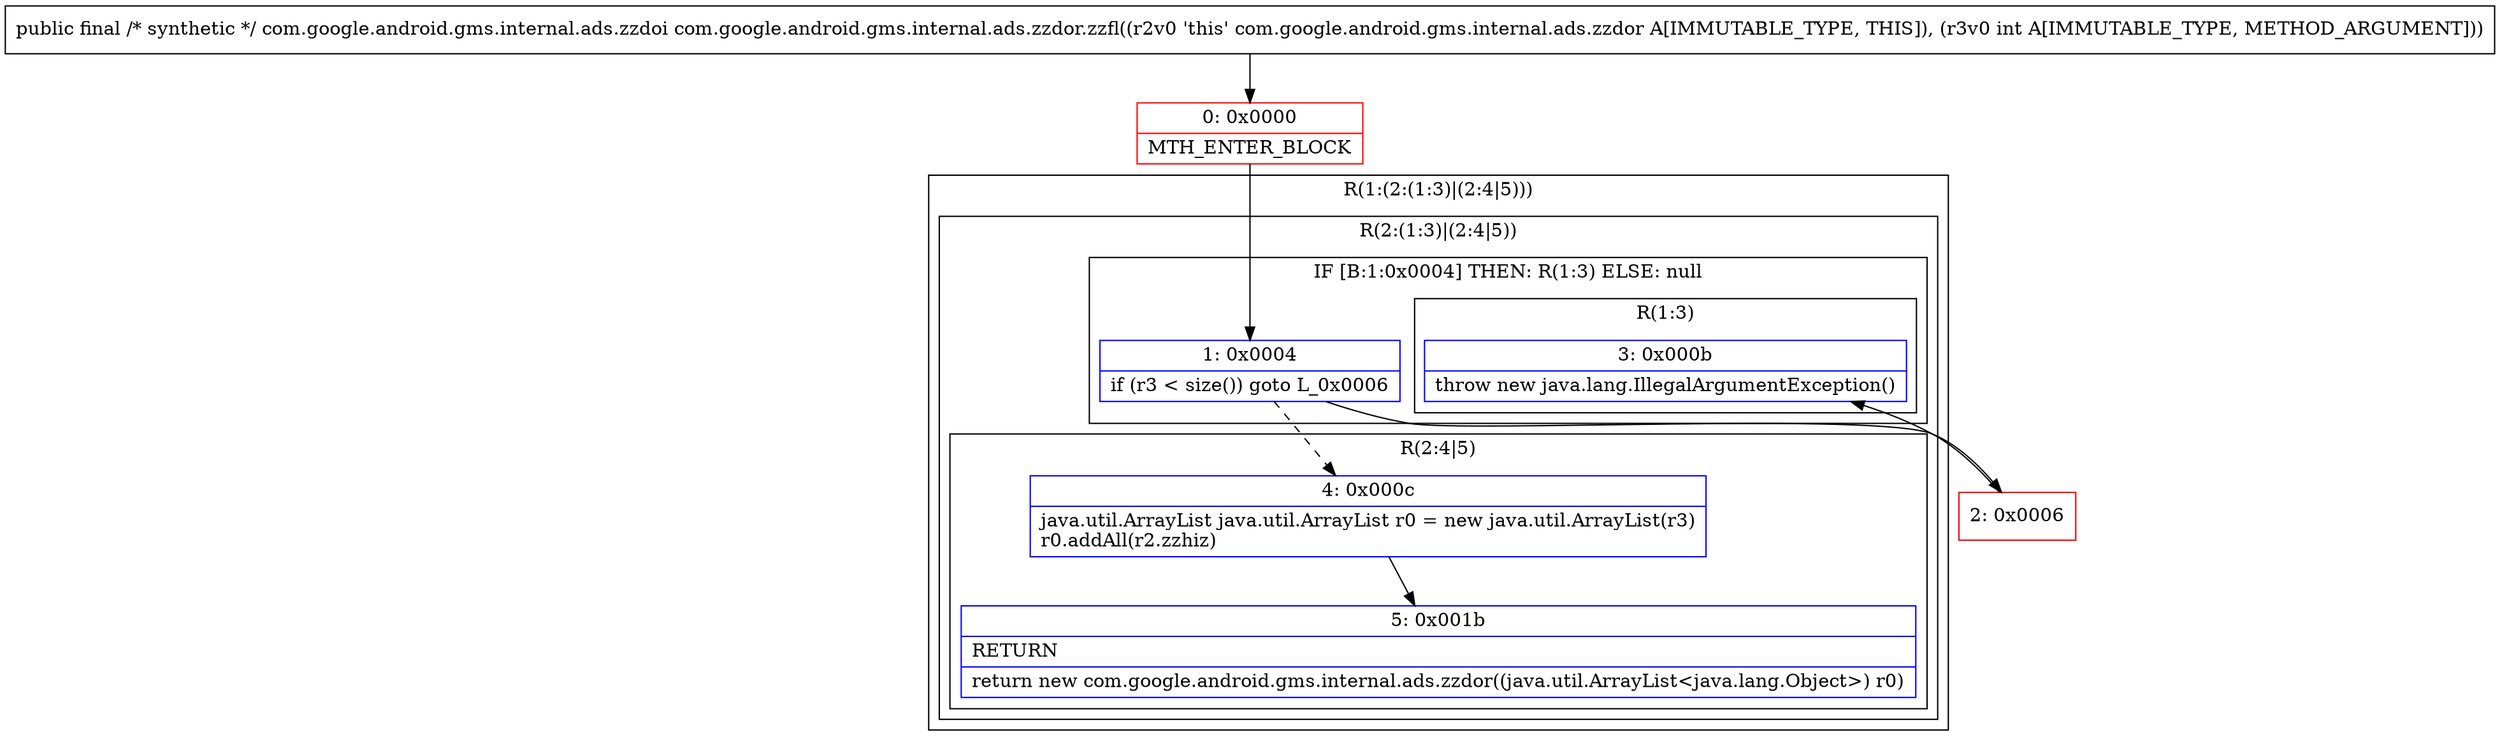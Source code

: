 digraph "CFG forcom.google.android.gms.internal.ads.zzdor.zzfl(I)Lcom\/google\/android\/gms\/internal\/ads\/zzdoi;" {
subgraph cluster_Region_1442423970 {
label = "R(1:(2:(1:3)|(2:4|5)))";
node [shape=record,color=blue];
subgraph cluster_Region_630207850 {
label = "R(2:(1:3)|(2:4|5))";
node [shape=record,color=blue];
subgraph cluster_IfRegion_663892749 {
label = "IF [B:1:0x0004] THEN: R(1:3) ELSE: null";
node [shape=record,color=blue];
Node_1 [shape=record,label="{1\:\ 0x0004|if (r3 \< size()) goto L_0x0006\l}"];
subgraph cluster_Region_692046905 {
label = "R(1:3)";
node [shape=record,color=blue];
Node_3 [shape=record,label="{3\:\ 0x000b|throw new java.lang.IllegalArgumentException()\l}"];
}
}
subgraph cluster_Region_1995128486 {
label = "R(2:4|5)";
node [shape=record,color=blue];
Node_4 [shape=record,label="{4\:\ 0x000c|java.util.ArrayList java.util.ArrayList r0 = new java.util.ArrayList(r3)\lr0.addAll(r2.zzhiz)\l}"];
Node_5 [shape=record,label="{5\:\ 0x001b|RETURN\l|return new com.google.android.gms.internal.ads.zzdor((java.util.ArrayList\<java.lang.Object\>) r0)\l}"];
}
}
}
Node_0 [shape=record,color=red,label="{0\:\ 0x0000|MTH_ENTER_BLOCK\l}"];
Node_2 [shape=record,color=red,label="{2\:\ 0x0006}"];
MethodNode[shape=record,label="{public final \/* synthetic *\/ com.google.android.gms.internal.ads.zzdoi com.google.android.gms.internal.ads.zzdor.zzfl((r2v0 'this' com.google.android.gms.internal.ads.zzdor A[IMMUTABLE_TYPE, THIS]), (r3v0 int A[IMMUTABLE_TYPE, METHOD_ARGUMENT])) }"];
MethodNode -> Node_0;
Node_1 -> Node_2;
Node_1 -> Node_4[style=dashed];
Node_4 -> Node_5;
Node_0 -> Node_1;
Node_2 -> Node_3;
}


